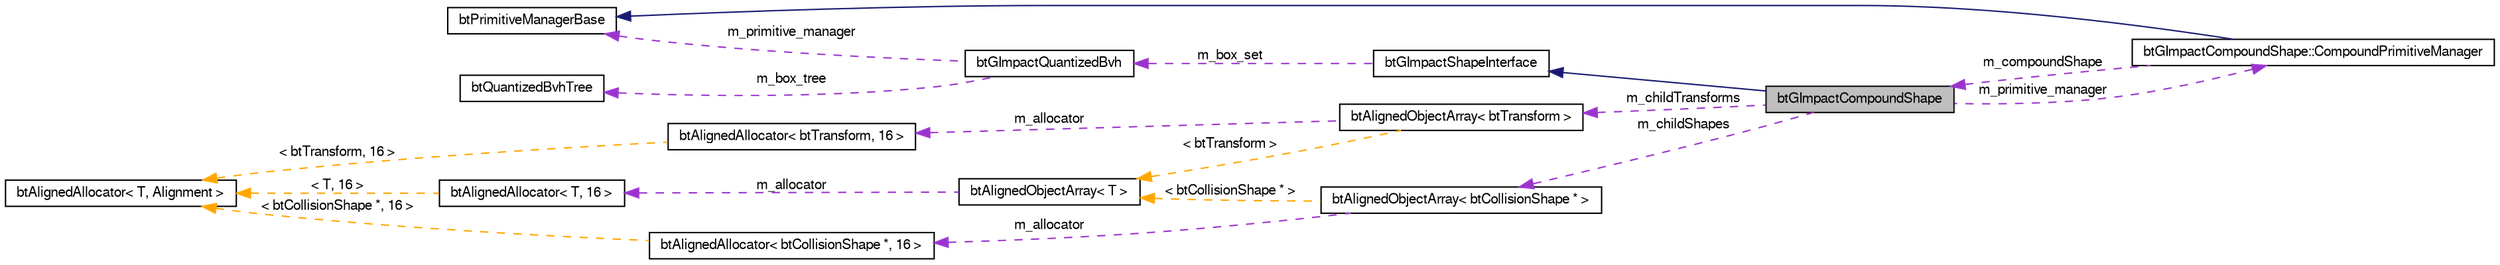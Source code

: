 digraph G
{
  bgcolor="transparent";
  edge [fontname="FreeSans",fontsize=10,labelfontname="FreeSans",labelfontsize=10];
  node [fontname="FreeSans",fontsize=10,shape=record];
  rankdir=LR;
  Node1 [label="btGImpactCompoundShape",height=0.2,width=0.4,color="black", fillcolor="grey75", style="filled" fontcolor="black"];
  Node2 -> Node1 [dir=back,color="midnightblue",fontsize=10,style="solid"];
  Node2 [label="btGImpactShapeInterface",height=0.2,width=0.4,color="black",URL="$classbt_g_impact_shape_interface.html",tooltip="Base class for gimpact shapes."];
  Node3 -> Node2 [dir=back,color="darkorchid3",fontsize=10,style="dashed",label="m_box_set"];
  Node3 [label="btGImpactQuantizedBvh",height=0.2,width=0.4,color="black",URL="$classbt_g_impact_quantized_bvh.html",tooltip="Structure for containing Boxes."];
  Node4 -> Node3 [dir=back,color="darkorchid3",fontsize=10,style="dashed",label="m_primitive_manager"];
  Node4 [label="btPrimitiveManagerBase",height=0.2,width=0.4,color="black",URL="$classbt_primitive_manager_base.html",tooltip="Prototype Base class for primitive classification."];
  Node5 -> Node3 [dir=back,color="darkorchid3",fontsize=10,style="dashed",label="m_box_tree"];
  Node5 [label="btQuantizedBvhTree",height=0.2,width=0.4,color="black",URL="$classbt_quantized_bvh_tree.html",tooltip="Basic Box tree structure."];
  Node6 -> Node1 [dir=back,color="darkorchid3",fontsize=10,style="dashed",label="m_childTransforms"];
  Node6 [label="btAlignedObjectArray\< btTransform \>",height=0.2,width=0.4,color="black",URL="$classbt_aligned_object_array.html"];
  Node7 -> Node6 [dir=back,color="darkorchid3",fontsize=10,style="dashed",label="m_allocator"];
  Node7 [label="btAlignedAllocator\< btTransform, 16 \>",height=0.2,width=0.4,color="black",URL="$classbt_aligned_allocator.html"];
  Node8 -> Node7 [dir=back,color="orange",fontsize=10,style="dashed",label="\< btTransform, 16 \>"];
  Node8 [label="btAlignedAllocator\< T, Alignment \>",height=0.2,width=0.4,color="black",URL="$classbt_aligned_allocator.html"];
  Node9 -> Node6 [dir=back,color="orange",fontsize=10,style="dashed",label="\< btTransform \>"];
  Node9 [label="btAlignedObjectArray\< T \>",height=0.2,width=0.4,color="black",URL="$classbt_aligned_object_array.html"];
  Node10 -> Node9 [dir=back,color="darkorchid3",fontsize=10,style="dashed",label="m_allocator"];
  Node10 [label="btAlignedAllocator\< T, 16 \>",height=0.2,width=0.4,color="black",URL="$classbt_aligned_allocator.html"];
  Node8 -> Node10 [dir=back,color="orange",fontsize=10,style="dashed",label="\< T, 16 \>"];
  Node11 -> Node1 [dir=back,color="darkorchid3",fontsize=10,style="dashed",label="m_childShapes"];
  Node11 [label="btAlignedObjectArray\< btCollisionShape * \>",height=0.2,width=0.4,color="black",URL="$classbt_aligned_object_array.html"];
  Node12 -> Node11 [dir=back,color="darkorchid3",fontsize=10,style="dashed",label="m_allocator"];
  Node12 [label="btAlignedAllocator\< btCollisionShape *, 16 \>",height=0.2,width=0.4,color="black",URL="$classbt_aligned_allocator.html"];
  Node8 -> Node12 [dir=back,color="orange",fontsize=10,style="dashed",label="\< btCollisionShape *, 16 \>"];
  Node9 -> Node11 [dir=back,color="orange",fontsize=10,style="dashed",label="\< btCollisionShape * \>"];
  Node13 -> Node1 [dir=back,color="darkorchid3",fontsize=10,style="dashed",label="m_primitive_manager"];
  Node13 [label="btGImpactCompoundShape::CompoundPrimitiveManager",height=0.2,width=0.4,color="black",URL="$classbt_g_impact_compound_shape_1_1_compound_primitive_manager.html",tooltip="compound primitive manager"];
  Node4 -> Node13 [dir=back,color="midnightblue",fontsize=10,style="solid"];
  Node1 -> Node13 [dir=back,color="darkorchid3",fontsize=10,style="dashed",label="m_compoundShape"];
}
